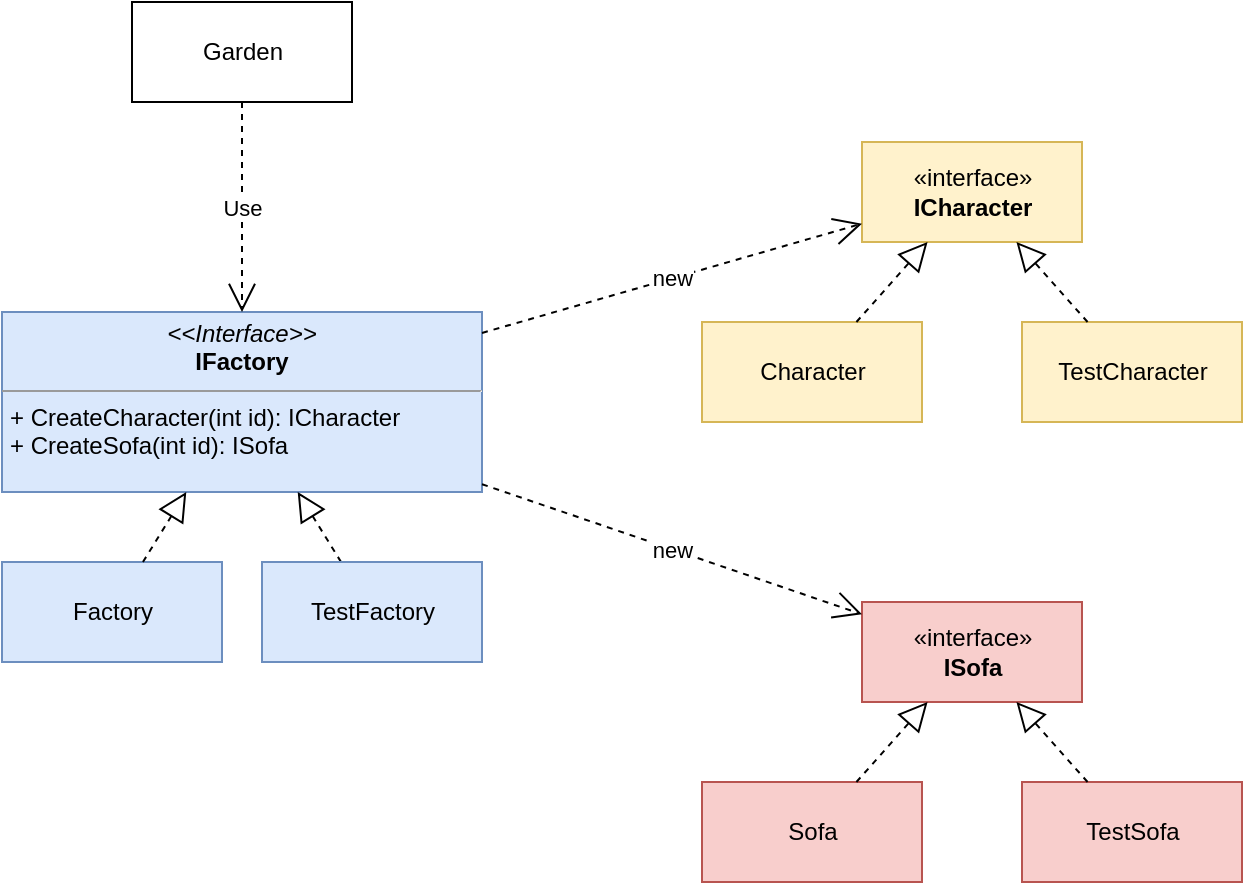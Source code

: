 <mxfile version="12.1.4" type="device" pages="1"><diagram id="Lzh8O6lqm5f6i0SKV03l" name="ページ1"><mxGraphModel dx="1360" dy="753" grid="1" gridSize="10" guides="1" tooltips="1" connect="1" arrows="1" fold="1" page="1" pageScale="1" pageWidth="827" pageHeight="1169" math="0" shadow="0"><root><mxCell id="0"/><mxCell id="1" parent="0"/><mxCell id="jmuXwMqQ-yMBxHDYi0m1-1" value="«interface»&lt;br&gt;&lt;b&gt;ICharacter&lt;/b&gt;" style="html=1;fillColor=#fff2cc;strokeColor=#d6b656;" vertex="1" parent="1"><mxGeometry x="530" y="170" width="110" height="50" as="geometry"/></mxCell><mxCell id="jmuXwMqQ-yMBxHDYi0m1-2" value="«interface»&lt;br&gt;&lt;b&gt;ISofa&lt;/b&gt;" style="html=1;fillColor=#f8cecc;strokeColor=#b85450;" vertex="1" parent="1"><mxGeometry x="530" y="400" width="110" height="50" as="geometry"/></mxCell><mxCell id="jmuXwMqQ-yMBxHDYi0m1-4" value="&lt;p style=&quot;margin: 0px ; margin-top: 4px ; text-align: center&quot;&gt;&lt;i&gt;&amp;lt;&amp;lt;Interface&amp;gt;&amp;gt;&lt;/i&gt;&lt;br&gt;&lt;b&gt;IFactory&lt;/b&gt;&lt;/p&gt;&lt;hr size=&quot;1&quot;&gt;&lt;p style=&quot;margin: 0px ; margin-left: 4px&quot;&gt;&lt;span&gt;+ CreateCharacter(int id): ICharacter&lt;/span&gt;&lt;br&gt;&lt;/p&gt;&lt;p style=&quot;margin: 0px ; margin-left: 4px&quot;&gt;+ CreateSofa(int id): ISofa&lt;/p&gt;" style="verticalAlign=top;align=left;overflow=fill;fontSize=12;fontFamily=Helvetica;html=1;fillColor=#dae8fc;strokeColor=#6c8ebf;" vertex="1" parent="1"><mxGeometry x="100" y="255" width="240" height="90" as="geometry"/></mxCell><mxCell id="jmuXwMqQ-yMBxHDYi0m1-5" value="Factory" style="html=1;fillColor=#dae8fc;strokeColor=#6c8ebf;" vertex="1" parent="1"><mxGeometry x="100" y="380" width="110" height="50" as="geometry"/></mxCell><mxCell id="jmuXwMqQ-yMBxHDYi0m1-9" value="Character" style="html=1;fillColor=#fff2cc;strokeColor=#d6b656;" vertex="1" parent="1"><mxGeometry x="450" y="260" width="110" height="50" as="geometry"/></mxCell><mxCell id="jmuXwMqQ-yMBxHDYi0m1-10" value="TestCharacter" style="html=1;fillColor=#fff2cc;strokeColor=#d6b656;" vertex="1" parent="1"><mxGeometry x="610" y="260" width="110" height="50" as="geometry"/></mxCell><mxCell id="jmuXwMqQ-yMBxHDYi0m1-11" value="Sofa" style="html=1;fillColor=#f8cecc;strokeColor=#b85450;" vertex="1" parent="1"><mxGeometry x="450" y="490" width="110" height="50" as="geometry"/></mxCell><mxCell id="jmuXwMqQ-yMBxHDYi0m1-12" value="TestSofa" style="html=1;fillColor=#f8cecc;strokeColor=#b85450;" vertex="1" parent="1"><mxGeometry x="610" y="490" width="110" height="50" as="geometry"/></mxCell><mxCell id="jmuXwMqQ-yMBxHDYi0m1-13" value="" style="endArrow=block;dashed=1;endFill=0;endSize=12;html=1;" edge="1" parent="1" source="jmuXwMqQ-yMBxHDYi0m1-9" target="jmuXwMqQ-yMBxHDYi0m1-1"><mxGeometry width="160" relative="1" as="geometry"><mxPoint x="250" y="450" as="sourcePoint"/><mxPoint x="410" y="450" as="targetPoint"/></mxGeometry></mxCell><mxCell id="jmuXwMqQ-yMBxHDYi0m1-14" value="" style="endArrow=block;dashed=1;endFill=0;endSize=12;html=1;" edge="1" parent="1" source="jmuXwMqQ-yMBxHDYi0m1-10" target="jmuXwMqQ-yMBxHDYi0m1-1"><mxGeometry width="160" relative="1" as="geometry"><mxPoint x="240.208" y="890" as="sourcePoint"/><mxPoint x="279.792" y="700" as="targetPoint"/></mxGeometry></mxCell><mxCell id="jmuXwMqQ-yMBxHDYi0m1-16" value="" style="endArrow=block;dashed=1;endFill=0;endSize=12;html=1;" edge="1" parent="1" source="jmuXwMqQ-yMBxHDYi0m1-11" target="jmuXwMqQ-yMBxHDYi0m1-2"><mxGeometry width="160" relative="1" as="geometry"><mxPoint x="310.208" y="910" as="sourcePoint"/><mxPoint x="349.792" y="720" as="targetPoint"/></mxGeometry></mxCell><mxCell id="jmuXwMqQ-yMBxHDYi0m1-17" value="" style="endArrow=block;dashed=1;endFill=0;endSize=12;html=1;" edge="1" parent="1" source="jmuXwMqQ-yMBxHDYi0m1-12" target="jmuXwMqQ-yMBxHDYi0m1-2"><mxGeometry width="160" relative="1" as="geometry"><mxPoint x="320.208" y="920" as="sourcePoint"/><mxPoint x="359.792" y="730" as="targetPoint"/></mxGeometry></mxCell><mxCell id="jmuXwMqQ-yMBxHDYi0m1-18" value="" style="endArrow=block;dashed=1;endFill=0;endSize=12;html=1;" edge="1" parent="1" source="jmuXwMqQ-yMBxHDYi0m1-5" target="jmuXwMqQ-yMBxHDYi0m1-4"><mxGeometry width="160" relative="1" as="geometry"><mxPoint x="265.208" y="880" as="sourcePoint"/><mxPoint x="304.792" y="690" as="targetPoint"/></mxGeometry></mxCell><mxCell id="jmuXwMqQ-yMBxHDYi0m1-19" value="" style="endArrow=block;dashed=1;endFill=0;endSize=12;html=1;" edge="1" parent="1" source="jmuXwMqQ-yMBxHDYi0m1-6" target="jmuXwMqQ-yMBxHDYi0m1-4"><mxGeometry width="160" relative="1" as="geometry"><mxPoint x="275.208" y="890" as="sourcePoint"/><mxPoint x="314.792" y="700" as="targetPoint"/></mxGeometry></mxCell><mxCell id="jmuXwMqQ-yMBxHDYi0m1-6" value="TestFactory" style="html=1;fillColor=#dae8fc;strokeColor=#6c8ebf;" vertex="1" parent="1"><mxGeometry x="230" y="380" width="110" height="50" as="geometry"/></mxCell><mxCell id="jmuXwMqQ-yMBxHDYi0m1-22" value="new" style="endArrow=open;endSize=12;dashed=1;html=1;" edge="1" parent="1" source="jmuXwMqQ-yMBxHDYi0m1-4" target="jmuXwMqQ-yMBxHDYi0m1-2"><mxGeometry width="160" relative="1" as="geometry"><mxPoint x="505" y="530" as="sourcePoint"/><mxPoint x="665" y="530" as="targetPoint"/></mxGeometry></mxCell><mxCell id="jmuXwMqQ-yMBxHDYi0m1-23" value="new" style="endArrow=open;endSize=12;dashed=1;html=1;" edge="1" parent="1" source="jmuXwMqQ-yMBxHDYi0m1-4" target="jmuXwMqQ-yMBxHDYi0m1-1"><mxGeometry width="160" relative="1" as="geometry"><mxPoint x="515" y="540" as="sourcePoint"/><mxPoint x="575" y="270" as="targetPoint"/></mxGeometry></mxCell><mxCell id="jmuXwMqQ-yMBxHDYi0m1-25" value="Garden" style="html=1;" vertex="1" parent="1"><mxGeometry x="165" y="100" width="110" height="50" as="geometry"/></mxCell><mxCell id="jmuXwMqQ-yMBxHDYi0m1-28" value="Use" style="endArrow=open;endSize=12;dashed=1;html=1;" edge="1" parent="1" source="jmuXwMqQ-yMBxHDYi0m1-25" target="jmuXwMqQ-yMBxHDYi0m1-4"><mxGeometry width="160" relative="1" as="geometry"><mxPoint x="200" y="190" as="sourcePoint"/><mxPoint x="360" y="190" as="targetPoint"/></mxGeometry></mxCell></root></mxGraphModel></diagram></mxfile>
